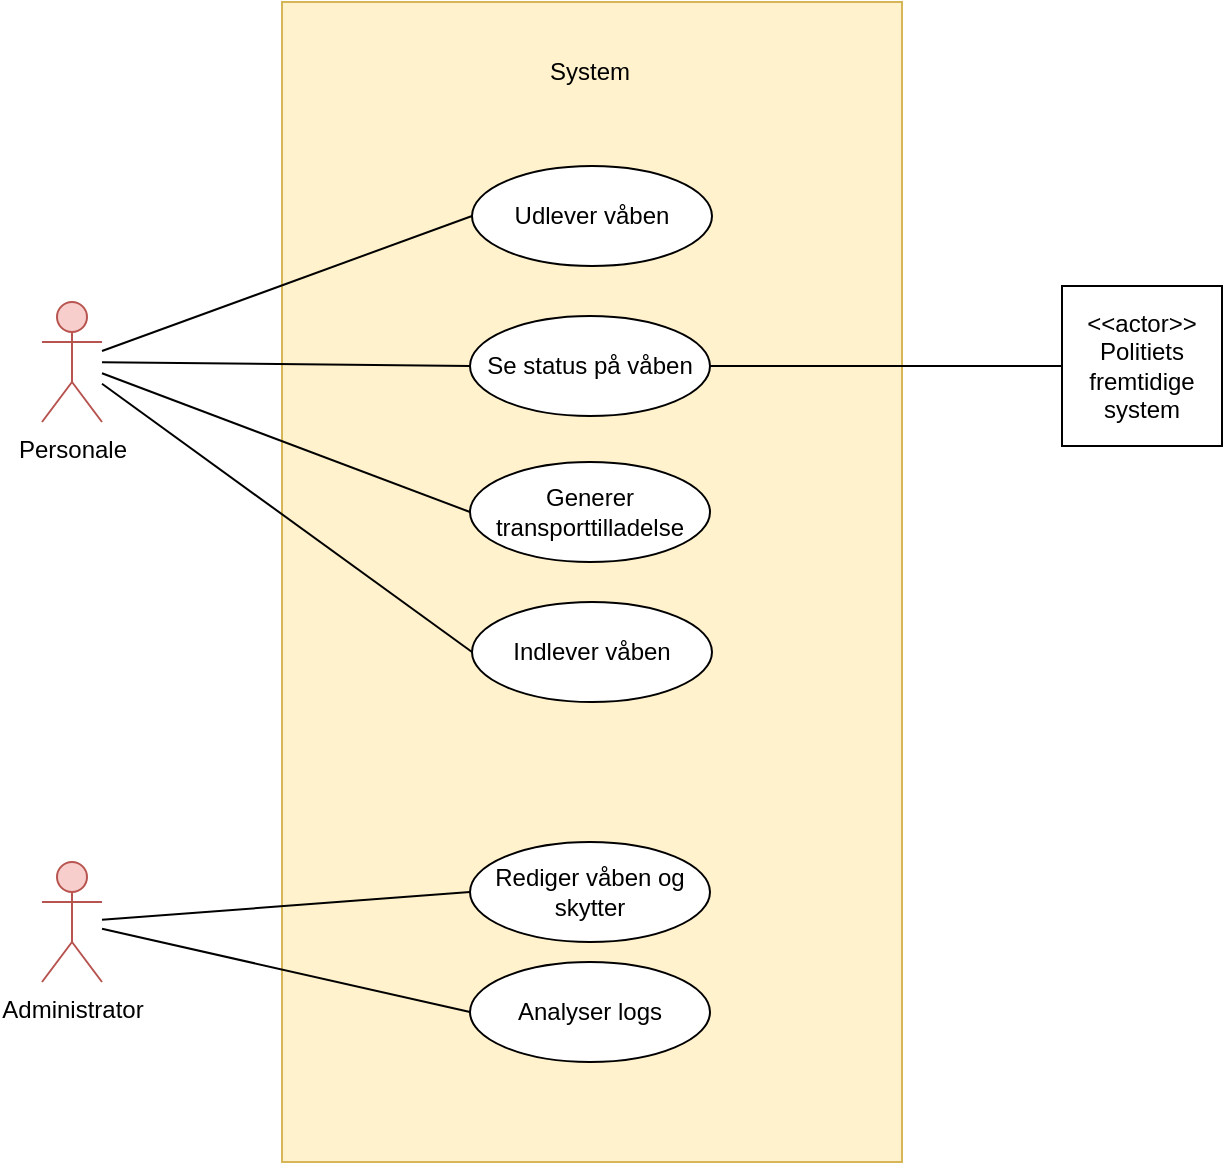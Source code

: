 <mxfile version="21.1.8" type="github">
  <diagram name="Page-1" id="NkprQJH01LdGCqszJBk1">
    <mxGraphModel dx="1434" dy="756" grid="1" gridSize="10" guides="1" tooltips="1" connect="1" arrows="1" fold="1" page="1" pageScale="1" pageWidth="827" pageHeight="1169" math="0" shadow="0">
      <root>
        <mxCell id="0" />
        <mxCell id="1" parent="0" />
        <mxCell id="eYq6PcUIMY6iADh9rWsP-4" value="" style="whiteSpace=wrap;html=1;fillColor=#fff2cc;strokeColor=#d6b656;" parent="1" vertex="1">
          <mxGeometry x="260" y="120" width="310" height="580" as="geometry" />
        </mxCell>
        <mxCell id="eYq6PcUIMY6iADh9rWsP-1" value="Personale" style="shape=umlActor;verticalLabelPosition=bottom;verticalAlign=top;html=1;outlineConnect=0;fillColor=#f8cecc;strokeColor=#b85450;" parent="1" vertex="1">
          <mxGeometry x="140" y="270" width="30" height="60" as="geometry" />
        </mxCell>
        <mxCell id="eYq6PcUIMY6iADh9rWsP-5" value="System" style="text;html=1;strokeColor=none;fillColor=none;align=center;verticalAlign=middle;whiteSpace=wrap;rounded=0;" parent="1" vertex="1">
          <mxGeometry x="384" y="140" width="60" height="30" as="geometry" />
        </mxCell>
        <mxCell id="Hw5vtnx-akOWsNqT5xfV-4" value="Administrator" style="shape=umlActor;verticalLabelPosition=bottom;verticalAlign=top;html=1;outlineConnect=0;fillColor=#f8cecc;strokeColor=#b85450;" vertex="1" parent="1">
          <mxGeometry x="140" y="550" width="30" height="60" as="geometry" />
        </mxCell>
        <mxCell id="Hw5vtnx-akOWsNqT5xfV-16" style="edgeStyle=none;shape=connector;rounded=0;orthogonalLoop=1;jettySize=auto;html=1;exitX=0;exitY=0.5;exitDx=0;exitDy=0;entryX=1;entryY=0.5;entryDx=0;entryDy=0;labelBackgroundColor=default;strokeColor=default;fontFamily=Helvetica;fontSize=11;fontColor=default;endArrow=none;endFill=0;" edge="1" parent="1" source="Hw5vtnx-akOWsNqT5xfV-6" target="Hw5vtnx-akOWsNqT5xfV-15">
          <mxGeometry relative="1" as="geometry" />
        </mxCell>
        <mxCell id="Hw5vtnx-akOWsNqT5xfV-6" value="&amp;lt;&amp;lt;actor&amp;gt;&amp;gt;&lt;br&gt;Politiets fremtidige system" style="whiteSpace=wrap;html=1;aspect=fixed;" vertex="1" parent="1">
          <mxGeometry x="650" y="262" width="80" height="80" as="geometry" />
        </mxCell>
        <mxCell id="Hw5vtnx-akOWsNqT5xfV-12" style="edgeStyle=none;shape=connector;rounded=0;orthogonalLoop=1;jettySize=auto;html=1;exitX=0;exitY=0.5;exitDx=0;exitDy=0;labelBackgroundColor=default;strokeColor=default;fontFamily=Helvetica;fontSize=11;fontColor=default;endArrow=none;endFill=0;" edge="1" parent="1" source="Hw5vtnx-akOWsNqT5xfV-7" target="Hw5vtnx-akOWsNqT5xfV-4">
          <mxGeometry relative="1" as="geometry" />
        </mxCell>
        <mxCell id="Hw5vtnx-akOWsNqT5xfV-7" value="Analyser logs" style="ellipse;whiteSpace=wrap;html=1;" vertex="1" parent="1">
          <mxGeometry x="354" y="600" width="120" height="50" as="geometry" />
        </mxCell>
        <mxCell id="Hw5vtnx-akOWsNqT5xfV-14" style="edgeStyle=none;shape=connector;rounded=0;orthogonalLoop=1;jettySize=auto;html=1;exitX=0;exitY=0.5;exitDx=0;exitDy=0;labelBackgroundColor=default;strokeColor=default;fontFamily=Helvetica;fontSize=11;fontColor=default;endArrow=none;endFill=0;" edge="1" parent="1" source="Hw5vtnx-akOWsNqT5xfV-13" target="Hw5vtnx-akOWsNqT5xfV-4">
          <mxGeometry relative="1" as="geometry" />
        </mxCell>
        <mxCell id="Hw5vtnx-akOWsNqT5xfV-13" value="Rediger våben og skytter" style="ellipse;whiteSpace=wrap;html=1;" vertex="1" parent="1">
          <mxGeometry x="354" y="540" width="120" height="50" as="geometry" />
        </mxCell>
        <mxCell id="Hw5vtnx-akOWsNqT5xfV-19" style="edgeStyle=none;shape=connector;rounded=0;orthogonalLoop=1;jettySize=auto;html=1;exitX=0;exitY=0.5;exitDx=0;exitDy=0;labelBackgroundColor=default;strokeColor=default;fontFamily=Helvetica;fontSize=11;fontColor=default;endArrow=none;endFill=0;" edge="1" parent="1" source="Hw5vtnx-akOWsNqT5xfV-15" target="eYq6PcUIMY6iADh9rWsP-1">
          <mxGeometry relative="1" as="geometry" />
        </mxCell>
        <mxCell id="Hw5vtnx-akOWsNqT5xfV-15" value="Se status på våben" style="ellipse;whiteSpace=wrap;html=1;" vertex="1" parent="1">
          <mxGeometry x="354" y="277" width="120" height="50" as="geometry" />
        </mxCell>
        <mxCell id="Hw5vtnx-akOWsNqT5xfV-18" style="edgeStyle=none;shape=connector;rounded=0;orthogonalLoop=1;jettySize=auto;html=1;exitX=0;exitY=0.5;exitDx=0;exitDy=0;labelBackgroundColor=default;strokeColor=default;fontFamily=Helvetica;fontSize=11;fontColor=default;endArrow=none;endFill=0;" edge="1" parent="1" source="Hw5vtnx-akOWsNqT5xfV-17" target="eYq6PcUIMY6iADh9rWsP-1">
          <mxGeometry relative="1" as="geometry" />
        </mxCell>
        <mxCell id="Hw5vtnx-akOWsNqT5xfV-17" value="Udlever våben" style="ellipse;whiteSpace=wrap;html=1;" vertex="1" parent="1">
          <mxGeometry x="355" y="202" width="120" height="50" as="geometry" />
        </mxCell>
        <mxCell id="Hw5vtnx-akOWsNqT5xfV-21" style="edgeStyle=none;shape=connector;rounded=0;orthogonalLoop=1;jettySize=auto;html=1;exitX=0;exitY=0.5;exitDx=0;exitDy=0;labelBackgroundColor=default;strokeColor=default;fontFamily=Helvetica;fontSize=11;fontColor=default;endArrow=none;endFill=0;" edge="1" parent="1" source="Hw5vtnx-akOWsNqT5xfV-20" target="eYq6PcUIMY6iADh9rWsP-1">
          <mxGeometry relative="1" as="geometry" />
        </mxCell>
        <mxCell id="Hw5vtnx-akOWsNqT5xfV-20" value="Indlever våben" style="ellipse;whiteSpace=wrap;html=1;" vertex="1" parent="1">
          <mxGeometry x="355" y="420" width="120" height="50" as="geometry" />
        </mxCell>
        <mxCell id="Hw5vtnx-akOWsNqT5xfV-23" style="edgeStyle=none;shape=connector;rounded=0;orthogonalLoop=1;jettySize=auto;html=1;exitX=0;exitY=0.5;exitDx=0;exitDy=0;labelBackgroundColor=default;strokeColor=default;fontFamily=Helvetica;fontSize=11;fontColor=default;endArrow=none;endFill=0;" edge="1" parent="1" source="Hw5vtnx-akOWsNqT5xfV-22" target="eYq6PcUIMY6iADh9rWsP-1">
          <mxGeometry relative="1" as="geometry" />
        </mxCell>
        <mxCell id="Hw5vtnx-akOWsNqT5xfV-22" value="Generer transporttilladelse" style="ellipse;whiteSpace=wrap;html=1;" vertex="1" parent="1">
          <mxGeometry x="354" y="350" width="120" height="50" as="geometry" />
        </mxCell>
      </root>
    </mxGraphModel>
  </diagram>
</mxfile>
